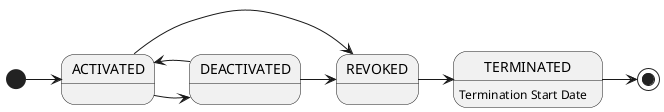 @startuml "diddoc_lifecycle"
state ACTIVATED
state DEACTIVATED
state REVOKED
state TERMINATED : Termination Start Date

[*] -> ACTIVATED
ACTIVATED -> DEACTIVATED
ACTIVATED -> REVOKED

DEACTIVATED -> ACTIVATED
DEACTIVATED -> REVOKED

REVOKED -> TERMINATED
TERMINATED -> [*]
@enduml

```plantuml
@startuml diddoc_proc
'left to right direction
|Holder|
start
:Create DID Document Body;
:Generate Holder Signature;

|Controller|
:Verify Holder Signature and Remove it from Body;
:Store DID Document Body in Trust Repository;
stop
@enduml
```
